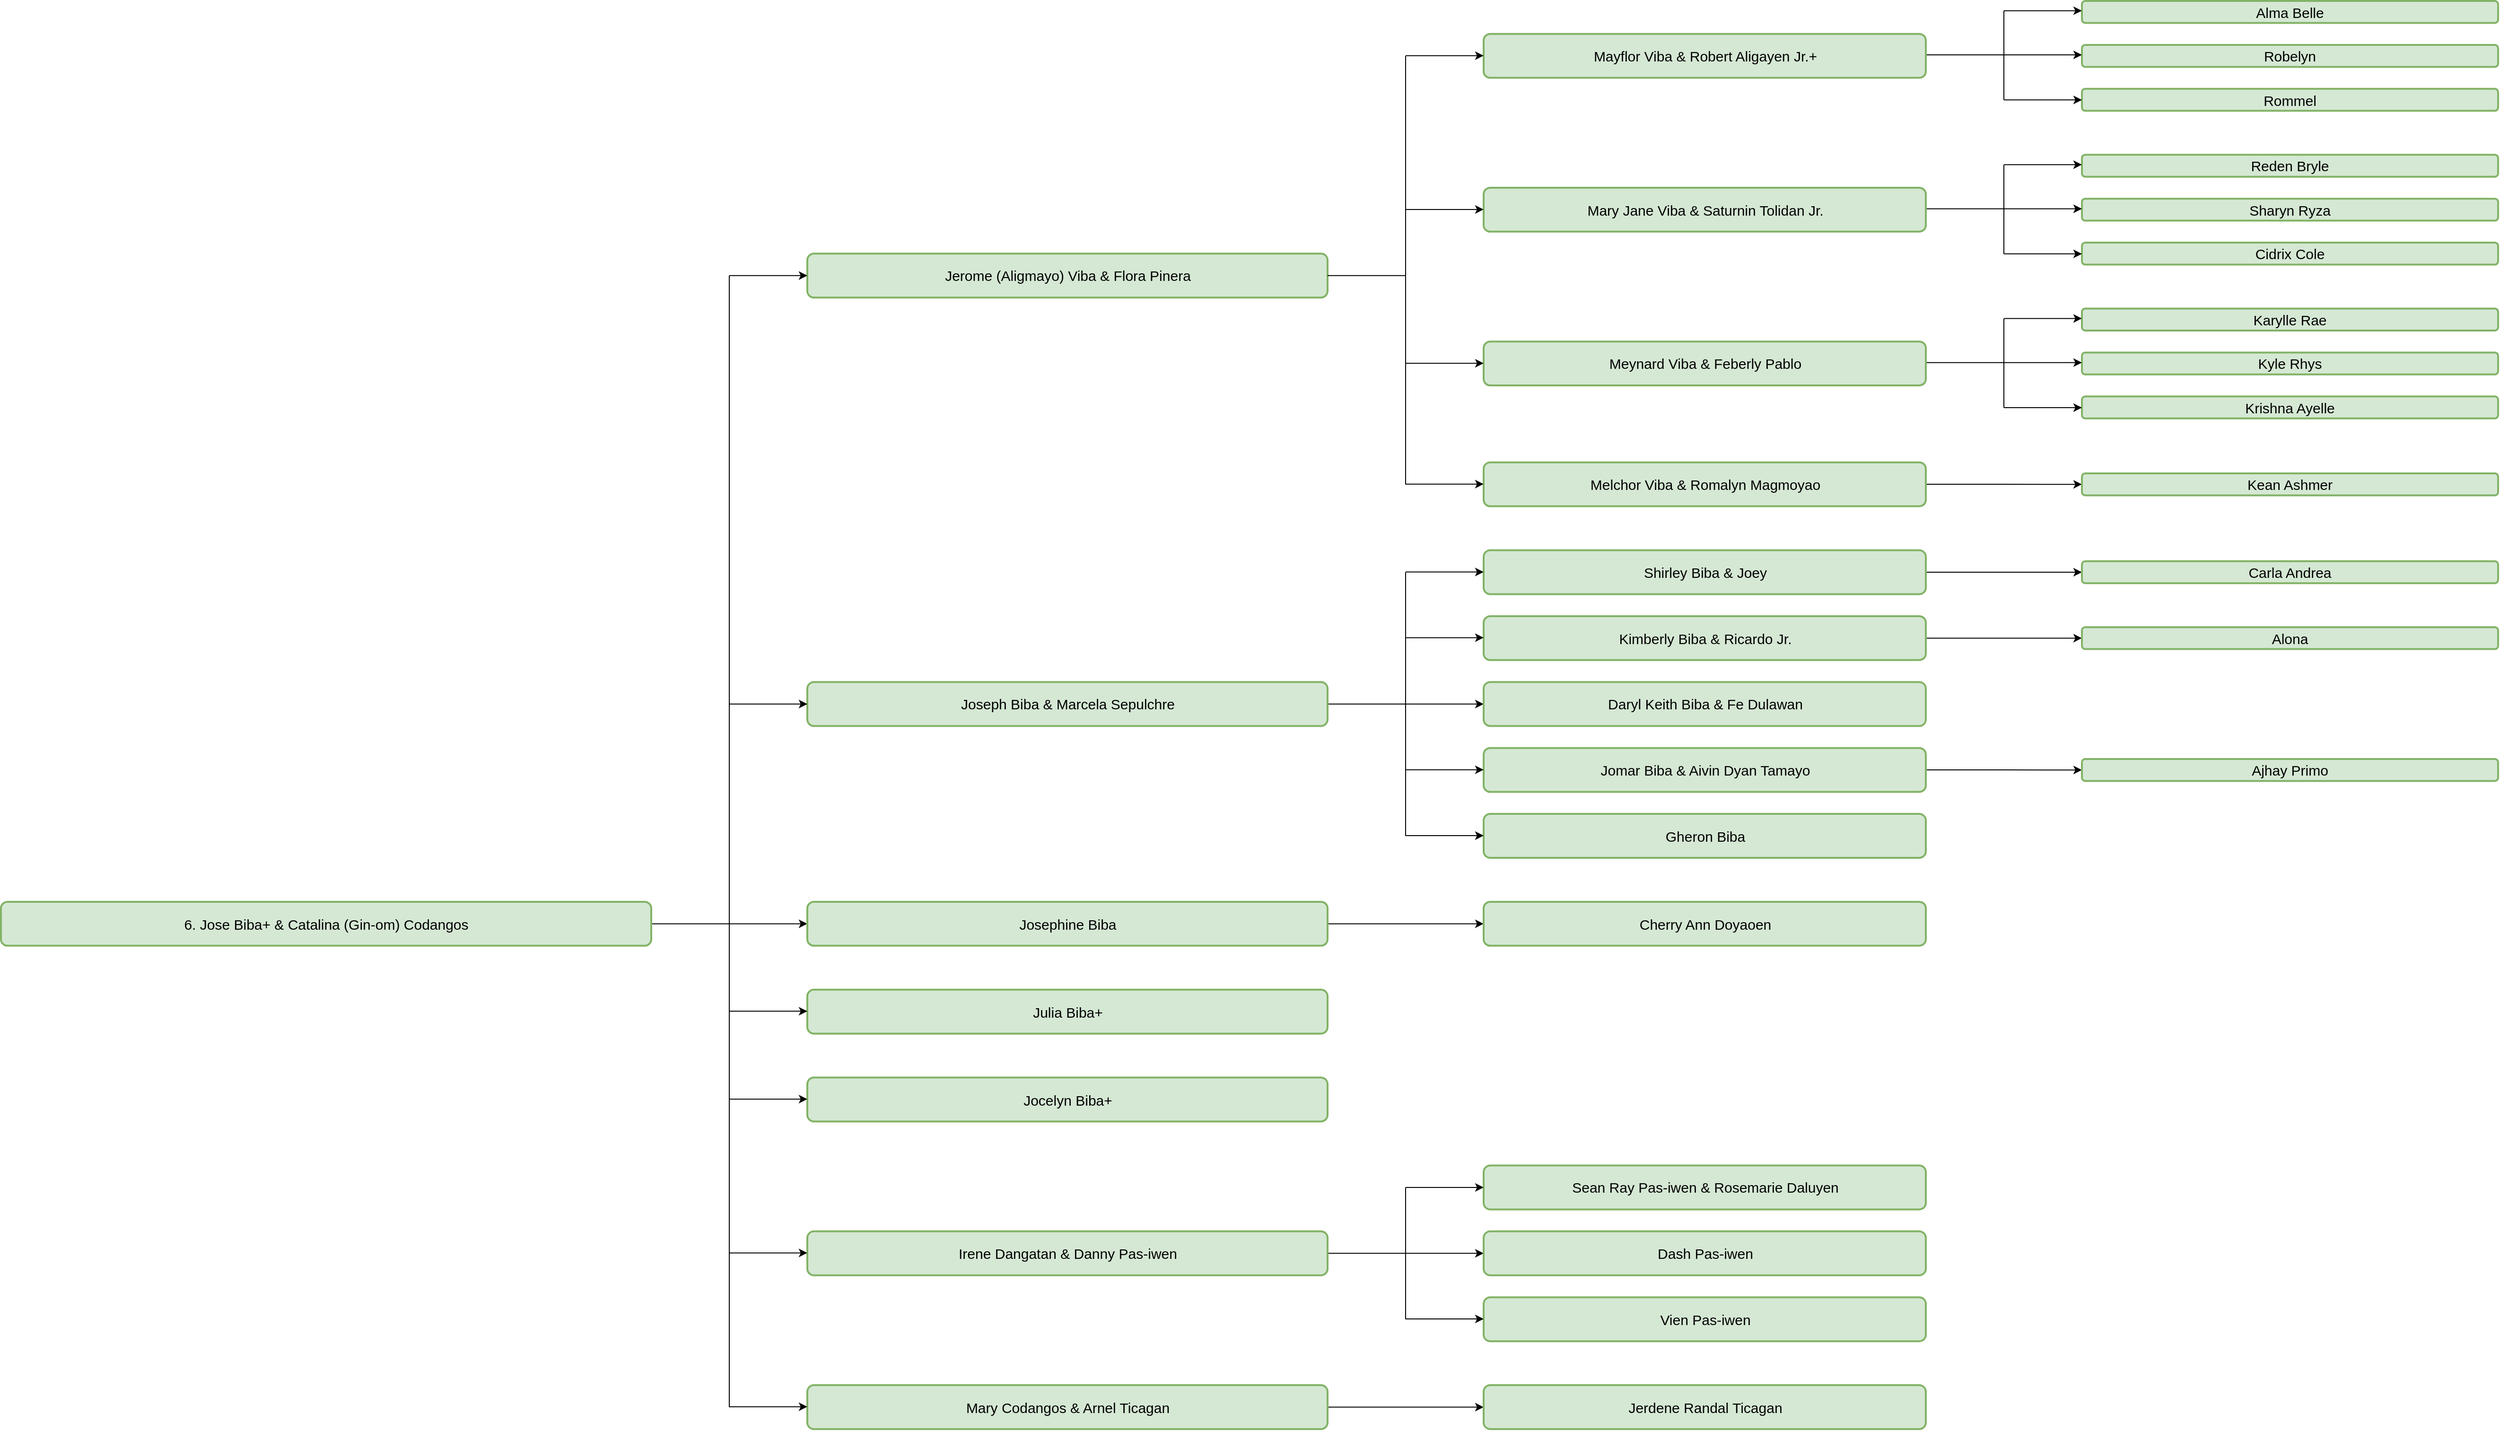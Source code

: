 <mxfile version="28.0.6">
  <diagram name="Page-1" id="Qc2j29BkZQCwujwfNHXb">
    <mxGraphModel dx="3346" dy="1666" grid="1" gridSize="10" guides="1" tooltips="1" connect="1" arrows="1" fold="1" page="1" pageScale="1" pageWidth="1400" pageHeight="850" math="0" shadow="0">
      <root>
        <mxCell id="0" />
        <mxCell id="1" parent="0" />
        <mxCell id="SV1iWKQyEt_5T4Ba0Pqm-78" value="" style="group" vertex="1" connectable="0" parent="1">
          <mxGeometry x="80" y="80" width="2640" height="1510" as="geometry" />
        </mxCell>
        <mxCell id="SV1iWKQyEt_5T4Ba0Pqm-1" value="" style="edgeStyle=orthogonalEdgeStyle;rounded=0;orthogonalLoop=1;jettySize=auto;html=1;fontFamily=Helvetica;fontSize=12;fontColor=default;" edge="1" parent="SV1iWKQyEt_5T4Ba0Pqm-78" source="SV1iWKQyEt_5T4Ba0Pqm-2" target="SV1iWKQyEt_5T4Ba0Pqm-56">
          <mxGeometry relative="1" as="geometry" />
        </mxCell>
        <mxCell id="SV1iWKQyEt_5T4Ba0Pqm-2" value="6.&amp;nbsp;Jose Biba+ &amp;amp; Catalina (Gin-om) Codangos" style="rounded=1;whiteSpace=wrap;html=1;strokeColor=#82b366;fillColor=#d5e8d4;strokeWidth=2;fontSize=15;" vertex="1" parent="SV1iWKQyEt_5T4Ba0Pqm-78">
          <mxGeometry y="952.462" width="687.5" height="46.462" as="geometry" />
        </mxCell>
        <mxCell id="SV1iWKQyEt_5T4Ba0Pqm-3" value="Alma Belle" style="rounded=1;whiteSpace=wrap;html=1;fillColor=#d5e8d4;strokeColor=#82b366;strokeWidth=2;fontSize=15;" vertex="1" parent="SV1iWKQyEt_5T4Ba0Pqm-78">
          <mxGeometry x="2200.0" width="440.0" height="23.231" as="geometry" />
        </mxCell>
        <mxCell id="SV1iWKQyEt_5T4Ba0Pqm-4" value="Robelyn" style="rounded=1;whiteSpace=wrap;html=1;fillColor=#d5e8d4;strokeColor=#82b366;strokeWidth=2;fontSize=15;" vertex="1" parent="SV1iWKQyEt_5T4Ba0Pqm-78">
          <mxGeometry x="2200.0" y="46.462" width="440.0" height="23.231" as="geometry" />
        </mxCell>
        <mxCell id="SV1iWKQyEt_5T4Ba0Pqm-5" value="Rommel" style="rounded=1;whiteSpace=wrap;html=1;fillColor=#d5e8d4;strokeColor=#82b366;strokeWidth=2;fontSize=15;" vertex="1" parent="SV1iWKQyEt_5T4Ba0Pqm-78">
          <mxGeometry x="2200.0" y="92.923" width="440.0" height="23.231" as="geometry" />
        </mxCell>
        <mxCell id="SV1iWKQyEt_5T4Ba0Pqm-6" value="" style="endArrow=classic;html=1;rounded=0;fontFamily=Helvetica;fontSize=12;fontColor=default;" edge="1" parent="SV1iWKQyEt_5T4Ba0Pqm-78">
          <mxGeometry width="50" height="50" relative="1" as="geometry">
            <mxPoint x="2117.5" y="10.314" as="sourcePoint" />
            <mxPoint x="2200.0" y="10.314" as="targetPoint" />
          </mxGeometry>
        </mxCell>
        <mxCell id="SV1iWKQyEt_5T4Ba0Pqm-7" value="" style="endArrow=classic;html=1;rounded=0;fontFamily=Helvetica;fontSize=12;fontColor=default;" edge="1" parent="SV1iWKQyEt_5T4Ba0Pqm-78">
          <mxGeometry width="50" height="50" relative="1" as="geometry">
            <mxPoint x="2117.5" y="104.62" as="sourcePoint" />
            <mxPoint x="2200.0" y="104.62" as="targetPoint" />
          </mxGeometry>
        </mxCell>
        <mxCell id="SV1iWKQyEt_5T4Ba0Pqm-8" value="" style="endArrow=none;html=1;rounded=0;fontFamily=Helvetica;fontSize=12;fontColor=default;" edge="1" parent="SV1iWKQyEt_5T4Ba0Pqm-78">
          <mxGeometry width="50" height="50" relative="1" as="geometry">
            <mxPoint x="2117.5" y="104.62" as="sourcePoint" />
            <mxPoint x="2117.5" y="10.535" as="targetPoint" />
          </mxGeometry>
        </mxCell>
        <mxCell id="SV1iWKQyEt_5T4Ba0Pqm-9" value="" style="endArrow=classic;html=1;rounded=0;fontFamily=Helvetica;fontSize=12;fontColor=default;exitX=1;exitY=0.5;exitDx=0;exitDy=0;entryX=0;entryY=0.5;entryDx=0;entryDy=0;" edge="1" parent="SV1iWKQyEt_5T4Ba0Pqm-78">
          <mxGeometry width="50" height="50" relative="1" as="geometry">
            <mxPoint x="2035.0" y="56.997" as="sourcePoint" />
            <mxPoint x="2200.0" y="56.997" as="targetPoint" />
          </mxGeometry>
        </mxCell>
        <mxCell id="SV1iWKQyEt_5T4Ba0Pqm-10" value="Mayflor Viba &amp; Robert Aligayen Jr.+" style="rounded=1;whiteSpace=wrap;html=1;fillColor=#d5e8d4;strokeColor=#82b366;strokeWidth=2;fontSize=15;" vertex="1" parent="SV1iWKQyEt_5T4Ba0Pqm-78">
          <mxGeometry x="1567.5" y="34.846" width="467.5" height="46.462" as="geometry" />
        </mxCell>
        <mxCell id="SV1iWKQyEt_5T4Ba0Pqm-11" value="Jerome (Aligmayo) Viba &amp; Flora Pinera" style="whiteSpace=wrap;html=1;rounded=1;strokeColor=#82b366;fillColor=#d5e8d4;strokeWidth=2;fontSize=15;" vertex="1" parent="SV1iWKQyEt_5T4Ba0Pqm-78">
          <mxGeometry x="852.5" y="267.154" width="550.0" height="46.462" as="geometry" />
        </mxCell>
        <mxCell id="SV1iWKQyEt_5T4Ba0Pqm-12" value="Reden Bryle" style="rounded=1;whiteSpace=wrap;html=1;fillColor=#d5e8d4;strokeColor=#82b366;strokeWidth=2;fontSize=15;" vertex="1" parent="SV1iWKQyEt_5T4Ba0Pqm-78">
          <mxGeometry x="2200.0" y="162.615" width="440.0" height="23.231" as="geometry" />
        </mxCell>
        <mxCell id="SV1iWKQyEt_5T4Ba0Pqm-13" value="Sharyn Ryza" style="rounded=1;whiteSpace=wrap;html=1;fillColor=#d5e8d4;strokeColor=#82b366;strokeWidth=2;fontSize=15;" vertex="1" parent="SV1iWKQyEt_5T4Ba0Pqm-78">
          <mxGeometry x="2200.0" y="209.077" width="440.0" height="23.231" as="geometry" />
        </mxCell>
        <mxCell id="SV1iWKQyEt_5T4Ba0Pqm-14" value="Cidrix Cole" style="rounded=1;whiteSpace=wrap;html=1;fillColor=#d5e8d4;strokeColor=#82b366;strokeWidth=2;fontSize=15;" vertex="1" parent="SV1iWKQyEt_5T4Ba0Pqm-78">
          <mxGeometry x="2200.0" y="255.538" width="440.0" height="23.231" as="geometry" />
        </mxCell>
        <mxCell id="SV1iWKQyEt_5T4Ba0Pqm-15" value="" style="endArrow=classic;html=1;rounded=0;fontFamily=Helvetica;fontSize=12;fontColor=default;" edge="1" parent="SV1iWKQyEt_5T4Ba0Pqm-78">
          <mxGeometry width="50" height="50" relative="1" as="geometry">
            <mxPoint x="2117.5" y="173.104" as="sourcePoint" />
            <mxPoint x="2200.0" y="173.104" as="targetPoint" />
          </mxGeometry>
        </mxCell>
        <mxCell id="SV1iWKQyEt_5T4Ba0Pqm-16" value="" style="endArrow=classic;html=1;rounded=0;fontFamily=Helvetica;fontSize=12;fontColor=default;" edge="1" parent="SV1iWKQyEt_5T4Ba0Pqm-78">
          <mxGeometry width="50" height="50" relative="1" as="geometry">
            <mxPoint x="2117.5" y="267.409" as="sourcePoint" />
            <mxPoint x="2200.0" y="267.409" as="targetPoint" />
          </mxGeometry>
        </mxCell>
        <mxCell id="SV1iWKQyEt_5T4Ba0Pqm-17" value="" style="endArrow=none;html=1;rounded=0;fontFamily=Helvetica;fontSize=12;fontColor=default;" edge="1" parent="SV1iWKQyEt_5T4Ba0Pqm-78">
          <mxGeometry width="50" height="50" relative="1" as="geometry">
            <mxPoint x="2117.5" y="267.409" as="sourcePoint" />
            <mxPoint x="2117.5" y="173.325" as="targetPoint" />
          </mxGeometry>
        </mxCell>
        <mxCell id="SV1iWKQyEt_5T4Ba0Pqm-18" value="" style="endArrow=classic;html=1;rounded=0;fontFamily=Helvetica;fontSize=12;fontColor=default;exitX=1;exitY=0.5;exitDx=0;exitDy=0;entryX=0;entryY=0.5;entryDx=0;entryDy=0;" edge="1" parent="SV1iWKQyEt_5T4Ba0Pqm-78">
          <mxGeometry width="50" height="50" relative="1" as="geometry">
            <mxPoint x="2035.0" y="219.786" as="sourcePoint" />
            <mxPoint x="2200.0" y="219.786" as="targetPoint" />
          </mxGeometry>
        </mxCell>
        <mxCell id="SV1iWKQyEt_5T4Ba0Pqm-19" value="Mary Jane Viba &amp; Saturnin Tolidan Jr." style="rounded=1;whiteSpace=wrap;html=1;fillColor=#d5e8d4;strokeColor=#82b366;strokeWidth=2;fontSize=15;" vertex="1" parent="SV1iWKQyEt_5T4Ba0Pqm-78">
          <mxGeometry x="1567.5" y="197.462" width="467.5" height="46.462" as="geometry" />
        </mxCell>
        <mxCell id="SV1iWKQyEt_5T4Ba0Pqm-20" value="Karylle Rae" style="rounded=1;whiteSpace=wrap;html=1;fillColor=#d5e8d4;strokeColor=#82b366;strokeWidth=2;fontSize=15;" vertex="1" parent="SV1iWKQyEt_5T4Ba0Pqm-78">
          <mxGeometry x="2200.0" y="325.231" width="440.0" height="23.231" as="geometry" />
        </mxCell>
        <mxCell id="SV1iWKQyEt_5T4Ba0Pqm-21" value="Kyle Rhys" style="rounded=1;whiteSpace=wrap;html=1;fillColor=#d5e8d4;strokeColor=#82b366;strokeWidth=2;fontSize=15;" vertex="1" parent="SV1iWKQyEt_5T4Ba0Pqm-78">
          <mxGeometry x="2200.0" y="371.692" width="440.0" height="23.231" as="geometry" />
        </mxCell>
        <mxCell id="SV1iWKQyEt_5T4Ba0Pqm-22" value="Krishna Ayelle" style="rounded=1;whiteSpace=wrap;html=1;fillColor=#d5e8d4;strokeColor=#82b366;strokeWidth=2;fontSize=15;" vertex="1" parent="SV1iWKQyEt_5T4Ba0Pqm-78">
          <mxGeometry x="2200.0" y="418.154" width="440.0" height="23.231" as="geometry" />
        </mxCell>
        <mxCell id="SV1iWKQyEt_5T4Ba0Pqm-23" value="" style="endArrow=classic;html=1;rounded=0;fontFamily=Helvetica;fontSize=12;fontColor=default;" edge="1" parent="SV1iWKQyEt_5T4Ba0Pqm-78">
          <mxGeometry width="50" height="50" relative="1" as="geometry">
            <mxPoint x="2117.5" y="335.719" as="sourcePoint" />
            <mxPoint x="2200.0" y="335.719" as="targetPoint" />
          </mxGeometry>
        </mxCell>
        <mxCell id="SV1iWKQyEt_5T4Ba0Pqm-24" value="" style="endArrow=classic;html=1;rounded=0;fontFamily=Helvetica;fontSize=12;fontColor=default;" edge="1" parent="SV1iWKQyEt_5T4Ba0Pqm-78">
          <mxGeometry width="50" height="50" relative="1" as="geometry">
            <mxPoint x="2117.5" y="430.025" as="sourcePoint" />
            <mxPoint x="2200.0" y="430.025" as="targetPoint" />
          </mxGeometry>
        </mxCell>
        <mxCell id="SV1iWKQyEt_5T4Ba0Pqm-25" value="" style="endArrow=none;html=1;rounded=0;fontFamily=Helvetica;fontSize=12;fontColor=default;" edge="1" parent="SV1iWKQyEt_5T4Ba0Pqm-78">
          <mxGeometry width="50" height="50" relative="1" as="geometry">
            <mxPoint x="2117.5" y="430.025" as="sourcePoint" />
            <mxPoint x="2117.5" y="335.94" as="targetPoint" />
          </mxGeometry>
        </mxCell>
        <mxCell id="SV1iWKQyEt_5T4Ba0Pqm-26" value="" style="endArrow=classic;html=1;rounded=0;fontFamily=Helvetica;fontSize=12;fontColor=default;exitX=1;exitY=0.5;exitDx=0;exitDy=0;entryX=0;entryY=0.5;entryDx=0;entryDy=0;" edge="1" parent="SV1iWKQyEt_5T4Ba0Pqm-78">
          <mxGeometry width="50" height="50" relative="1" as="geometry">
            <mxPoint x="2035.0" y="382.402" as="sourcePoint" />
            <mxPoint x="2200.0" y="382.402" as="targetPoint" />
          </mxGeometry>
        </mxCell>
        <mxCell id="SV1iWKQyEt_5T4Ba0Pqm-27" value="Meynard Viba &amp; Feberly Pablo" style="rounded=1;whiteSpace=wrap;html=1;fillColor=#d5e8d4;strokeColor=#82b366;strokeWidth=2;fontSize=15;" vertex="1" parent="SV1iWKQyEt_5T4Ba0Pqm-78">
          <mxGeometry x="1567.5" y="360.077" width="467.5" height="46.462" as="geometry" />
        </mxCell>
        <mxCell id="SV1iWKQyEt_5T4Ba0Pqm-28" value="" style="edgeStyle=orthogonalEdgeStyle;rounded=0;orthogonalLoop=1;jettySize=auto;html=1;fontFamily=Helvetica;fontSize=12;fontColor=default;" edge="1" parent="SV1iWKQyEt_5T4Ba0Pqm-78" source="SV1iWKQyEt_5T4Ba0Pqm-29" target="SV1iWKQyEt_5T4Ba0Pqm-30">
          <mxGeometry relative="1" as="geometry" />
        </mxCell>
        <mxCell id="SV1iWKQyEt_5T4Ba0Pqm-29" value="Melchor Viba &amp;amp; Romalyn Magmoyao" style="rounded=1;whiteSpace=wrap;html=1;fillColor=#d5e8d4;strokeColor=#82b366;strokeWidth=2;fontSize=15;" vertex="1" parent="SV1iWKQyEt_5T4Ba0Pqm-78">
          <mxGeometry x="1567.5" y="487.846" width="467.5" height="46.462" as="geometry" />
        </mxCell>
        <mxCell id="SV1iWKQyEt_5T4Ba0Pqm-30" value="Kean Ashmer" style="rounded=1;whiteSpace=wrap;html=1;fillColor=#d5e8d4;strokeColor=#82b366;strokeWidth=2;fontSize=15;" vertex="1" parent="SV1iWKQyEt_5T4Ba0Pqm-78">
          <mxGeometry x="2200.0" y="499.462" width="440.0" height="23.231" as="geometry" />
        </mxCell>
        <mxCell id="SV1iWKQyEt_5T4Ba0Pqm-31" value="" style="endArrow=classic;html=1;rounded=0;fontFamily=Helvetica;fontSize=12;fontColor=default;" edge="1" parent="SV1iWKQyEt_5T4Ba0Pqm-78">
          <mxGeometry width="50" height="50" relative="1" as="geometry">
            <mxPoint x="1485" y="57.856" as="sourcePoint" />
            <mxPoint x="1567.5" y="57.856" as="targetPoint" />
          </mxGeometry>
        </mxCell>
        <mxCell id="SV1iWKQyEt_5T4Ba0Pqm-32" value="" style="endArrow=classic;html=1;rounded=0;fontFamily=Helvetica;fontSize=12;fontColor=default;" edge="1" parent="SV1iWKQyEt_5T4Ba0Pqm-78">
          <mxGeometry width="50" height="50" relative="1" as="geometry">
            <mxPoint x="1485" y="220.472" as="sourcePoint" />
            <mxPoint x="1567.5" y="220.472" as="targetPoint" />
          </mxGeometry>
        </mxCell>
        <mxCell id="SV1iWKQyEt_5T4Ba0Pqm-33" value="" style="endArrow=classic;html=1;rounded=0;fontFamily=Helvetica;fontSize=12;fontColor=default;" edge="1" parent="SV1iWKQyEt_5T4Ba0Pqm-78">
          <mxGeometry width="50" height="50" relative="1" as="geometry">
            <mxPoint x="1485" y="383.087" as="sourcePoint" />
            <mxPoint x="1567.5" y="383.087" as="targetPoint" />
          </mxGeometry>
        </mxCell>
        <mxCell id="SV1iWKQyEt_5T4Ba0Pqm-34" value="" style="endArrow=classic;html=1;rounded=0;fontFamily=Helvetica;fontSize=12;fontColor=default;" edge="1" parent="SV1iWKQyEt_5T4Ba0Pqm-78">
          <mxGeometry width="50" height="50" relative="1" as="geometry">
            <mxPoint x="1485" y="510.856" as="sourcePoint" />
            <mxPoint x="1567.5" y="510.856" as="targetPoint" />
          </mxGeometry>
        </mxCell>
        <mxCell id="SV1iWKQyEt_5T4Ba0Pqm-35" value="" style="endArrow=none;html=1;rounded=0;fontFamily=Helvetica;fontSize=12;fontColor=default;" edge="1" parent="SV1iWKQyEt_5T4Ba0Pqm-78">
          <mxGeometry width="50" height="50" relative="1" as="geometry">
            <mxPoint x="1485" y="511.077" as="sourcePoint" />
            <mxPoint x="1485" y="58.077" as="targetPoint" />
          </mxGeometry>
        </mxCell>
        <mxCell id="SV1iWKQyEt_5T4Ba0Pqm-36" value="" style="endArrow=none;html=1;rounded=0;fontFamily=Helvetica;fontSize=12;fontColor=default;exitX=1;exitY=0.5;exitDx=0;exitDy=0;" edge="1" parent="SV1iWKQyEt_5T4Ba0Pqm-78" source="SV1iWKQyEt_5T4Ba0Pqm-11">
          <mxGeometry width="50" height="50" relative="1" as="geometry">
            <mxPoint x="1650" y="302" as="sourcePoint" />
            <mxPoint x="1485" y="290.385" as="targetPoint" />
          </mxGeometry>
        </mxCell>
        <mxCell id="SV1iWKQyEt_5T4Ba0Pqm-37" value="" style="edgeStyle=orthogonalEdgeStyle;rounded=0;orthogonalLoop=1;jettySize=auto;html=1;fontFamily=Helvetica;fontSize=12;fontColor=default;" edge="1" parent="SV1iWKQyEt_5T4Ba0Pqm-78" source="SV1iWKQyEt_5T4Ba0Pqm-38" target="SV1iWKQyEt_5T4Ba0Pqm-39">
          <mxGeometry relative="1" as="geometry" />
        </mxCell>
        <mxCell id="SV1iWKQyEt_5T4Ba0Pqm-38" value="Shirley Biba &amp; Joey" style="rounded=1;whiteSpace=wrap;html=1;fillColor=#d5e8d4;strokeColor=#82b366;strokeWidth=2;fontSize=15;" vertex="1" parent="SV1iWKQyEt_5T4Ba0Pqm-78">
          <mxGeometry x="1567.5" y="580.769" width="467.5" height="46.462" as="geometry" />
        </mxCell>
        <mxCell id="SV1iWKQyEt_5T4Ba0Pqm-39" value="Carla Andrea" style="rounded=1;whiteSpace=wrap;html=1;fillColor=#d5e8d4;strokeColor=#82b366;strokeWidth=2;fontSize=15;" vertex="1" parent="SV1iWKQyEt_5T4Ba0Pqm-78">
          <mxGeometry x="2200.0" y="592.385" width="440.0" height="23.231" as="geometry" />
        </mxCell>
        <mxCell id="SV1iWKQyEt_5T4Ba0Pqm-40" value="" style="edgeStyle=orthogonalEdgeStyle;rounded=0;orthogonalLoop=1;jettySize=auto;html=1;fontFamily=Helvetica;fontSize=12;fontColor=default;" edge="1" parent="SV1iWKQyEt_5T4Ba0Pqm-78" source="SV1iWKQyEt_5T4Ba0Pqm-41" target="SV1iWKQyEt_5T4Ba0Pqm-45">
          <mxGeometry relative="1" as="geometry" />
        </mxCell>
        <mxCell id="SV1iWKQyEt_5T4Ba0Pqm-41" value="Joseph Biba &amp; Marcela Sepulchre" style="whiteSpace=wrap;html=1;rounded=1;strokeColor=#82b366;fillColor=#d5e8d4;strokeWidth=2;fontSize=15;" vertex="1" parent="SV1iWKQyEt_5T4Ba0Pqm-78">
          <mxGeometry x="852.5" y="720.154" width="550.0" height="46.462" as="geometry" />
        </mxCell>
        <mxCell id="SV1iWKQyEt_5T4Ba0Pqm-42" value="" style="edgeStyle=orthogonalEdgeStyle;rounded=0;orthogonalLoop=1;jettySize=auto;html=1;fontFamily=Helvetica;fontSize=12;fontColor=default;" edge="1" parent="SV1iWKQyEt_5T4Ba0Pqm-78" source="SV1iWKQyEt_5T4Ba0Pqm-43" target="SV1iWKQyEt_5T4Ba0Pqm-44">
          <mxGeometry relative="1" as="geometry" />
        </mxCell>
        <mxCell id="SV1iWKQyEt_5T4Ba0Pqm-43" value="Kimberly Biba &amp;amp; Ricardo Jr." style="rounded=1;whiteSpace=wrap;html=1;fillColor=#d5e8d4;strokeColor=#82b366;strokeWidth=2;fontSize=15;" vertex="1" parent="SV1iWKQyEt_5T4Ba0Pqm-78">
          <mxGeometry x="1567.5" y="650.462" width="467.5" height="46.462" as="geometry" />
        </mxCell>
        <mxCell id="SV1iWKQyEt_5T4Ba0Pqm-44" value="Alona" style="rounded=1;whiteSpace=wrap;html=1;fillColor=#d5e8d4;strokeColor=#82b366;strokeWidth=2;fontSize=15;" vertex="1" parent="SV1iWKQyEt_5T4Ba0Pqm-78">
          <mxGeometry x="2200.0" y="662.077" width="440.0" height="23.231" as="geometry" />
        </mxCell>
        <mxCell id="SV1iWKQyEt_5T4Ba0Pqm-45" value="Daryl Keith Biba &amp;amp; Fe Dulawan" style="rounded=1;whiteSpace=wrap;html=1;fillColor=#d5e8d4;strokeColor=#82b366;strokeWidth=2;fontSize=15;" vertex="1" parent="SV1iWKQyEt_5T4Ba0Pqm-78">
          <mxGeometry x="1567.5" y="720.154" width="467.5" height="46.462" as="geometry" />
        </mxCell>
        <mxCell id="SV1iWKQyEt_5T4Ba0Pqm-46" value="" style="edgeStyle=orthogonalEdgeStyle;rounded=0;orthogonalLoop=1;jettySize=auto;html=1;fontFamily=Helvetica;fontSize=12;fontColor=default;" edge="1" parent="SV1iWKQyEt_5T4Ba0Pqm-78" source="SV1iWKQyEt_5T4Ba0Pqm-47" target="SV1iWKQyEt_5T4Ba0Pqm-48">
          <mxGeometry relative="1" as="geometry" />
        </mxCell>
        <mxCell id="SV1iWKQyEt_5T4Ba0Pqm-47" value="Jomar Biba &amp;amp; Aivin Dyan Tamayo" style="rounded=1;whiteSpace=wrap;html=1;fillColor=#d5e8d4;strokeColor=#82b366;strokeWidth=2;fontSize=15;" vertex="1" parent="SV1iWKQyEt_5T4Ba0Pqm-78">
          <mxGeometry x="1567.5" y="789.846" width="467.5" height="46.462" as="geometry" />
        </mxCell>
        <mxCell id="SV1iWKQyEt_5T4Ba0Pqm-48" value="Ajhay Primo" style="rounded=1;whiteSpace=wrap;html=1;fillColor=#d5e8d4;strokeColor=#82b366;strokeWidth=2;fontSize=15;" vertex="1" parent="SV1iWKQyEt_5T4Ba0Pqm-78">
          <mxGeometry x="2200.0" y="801.462" width="440.0" height="23.231" as="geometry" />
        </mxCell>
        <mxCell id="SV1iWKQyEt_5T4Ba0Pqm-49" value="Gheron Biba" style="rounded=1;whiteSpace=wrap;html=1;fillColor=#d5e8d4;strokeColor=#82b366;strokeWidth=2;fontSize=15;" vertex="1" parent="SV1iWKQyEt_5T4Ba0Pqm-78">
          <mxGeometry x="1567.5" y="859.538" width="467.5" height="46.462" as="geometry" />
        </mxCell>
        <mxCell id="SV1iWKQyEt_5T4Ba0Pqm-50" value="" style="endArrow=classic;html=1;rounded=0;fontFamily=Helvetica;fontSize=12;fontColor=default;" edge="1" parent="SV1iWKQyEt_5T4Ba0Pqm-78">
          <mxGeometry width="50" height="50" relative="1" as="geometry">
            <mxPoint x="1485" y="603.768" as="sourcePoint" />
            <mxPoint x="1567.5" y="603.768" as="targetPoint" />
          </mxGeometry>
        </mxCell>
        <mxCell id="SV1iWKQyEt_5T4Ba0Pqm-51" value="" style="endArrow=classic;html=1;rounded=0;fontFamily=Helvetica;fontSize=12;fontColor=default;" edge="1" parent="SV1iWKQyEt_5T4Ba0Pqm-78">
          <mxGeometry width="50" height="50" relative="1" as="geometry">
            <mxPoint x="1485" y="673.239" as="sourcePoint" />
            <mxPoint x="1567.5" y="673.239" as="targetPoint" />
          </mxGeometry>
        </mxCell>
        <mxCell id="SV1iWKQyEt_5T4Ba0Pqm-52" value="" style="endArrow=classic;html=1;rounded=0;fontFamily=Helvetica;fontSize=12;fontColor=default;" edge="1" parent="SV1iWKQyEt_5T4Ba0Pqm-78">
          <mxGeometry width="50" height="50" relative="1" as="geometry">
            <mxPoint x="1485" y="812.845" as="sourcePoint" />
            <mxPoint x="1567.5" y="812.845" as="targetPoint" />
          </mxGeometry>
        </mxCell>
        <mxCell id="SV1iWKQyEt_5T4Ba0Pqm-53" value="" style="endArrow=classic;html=1;rounded=0;fontFamily=Helvetica;fontSize=12;fontColor=default;" edge="1" parent="SV1iWKQyEt_5T4Ba0Pqm-78">
          <mxGeometry width="50" height="50" relative="1" as="geometry">
            <mxPoint x="1485" y="882.537" as="sourcePoint" />
            <mxPoint x="1567.5" y="882.537" as="targetPoint" />
          </mxGeometry>
        </mxCell>
        <mxCell id="SV1iWKQyEt_5T4Ba0Pqm-54" value="" style="endArrow=none;html=1;rounded=0;fontFamily=Helvetica;fontSize=12;fontColor=default;" edge="1" parent="SV1iWKQyEt_5T4Ba0Pqm-78">
          <mxGeometry width="50" height="50" relative="1" as="geometry">
            <mxPoint x="1485" y="882.769" as="sourcePoint" />
            <mxPoint x="1485" y="604" as="targetPoint" />
          </mxGeometry>
        </mxCell>
        <mxCell id="SV1iWKQyEt_5T4Ba0Pqm-55" value="" style="edgeStyle=orthogonalEdgeStyle;rounded=0;orthogonalLoop=1;jettySize=auto;html=1;fontFamily=Helvetica;fontSize=12;fontColor=default;" edge="1" parent="SV1iWKQyEt_5T4Ba0Pqm-78" source="SV1iWKQyEt_5T4Ba0Pqm-56" target="SV1iWKQyEt_5T4Ba0Pqm-57">
          <mxGeometry relative="1" as="geometry" />
        </mxCell>
        <mxCell id="SV1iWKQyEt_5T4Ba0Pqm-56" value="Josephine Biba" style="whiteSpace=wrap;html=1;rounded=1;strokeColor=#82b366;fillColor=#d5e8d4;strokeWidth=2;fontSize=15;" vertex="1" parent="SV1iWKQyEt_5T4Ba0Pqm-78">
          <mxGeometry x="852.5" y="952.462" width="550.0" height="46.462" as="geometry" />
        </mxCell>
        <mxCell id="SV1iWKQyEt_5T4Ba0Pqm-57" value="Cherry Ann Doyaoen" style="rounded=1;whiteSpace=wrap;html=1;fillColor=#d5e8d4;strokeColor=#82b366;strokeWidth=2;fontSize=15;" vertex="1" parent="SV1iWKQyEt_5T4Ba0Pqm-78">
          <mxGeometry x="1567.5" y="952.462" width="467.5" height="46.462" as="geometry" />
        </mxCell>
        <mxCell id="SV1iWKQyEt_5T4Ba0Pqm-58" value="Julia Biba+" style="whiteSpace=wrap;html=1;rounded=1;strokeColor=#82b366;fillColor=#d5e8d4;strokeWidth=2;fontSize=15;" vertex="1" parent="SV1iWKQyEt_5T4Ba0Pqm-78">
          <mxGeometry x="852.5" y="1045.385" width="550.0" height="46.462" as="geometry" />
        </mxCell>
        <mxCell id="SV1iWKQyEt_5T4Ba0Pqm-59" value="Jocelyn Biba+" style="whiteSpace=wrap;html=1;rounded=1;strokeColor=#82b366;fillColor=#d5e8d4;strokeWidth=2;fontSize=15;" vertex="1" parent="SV1iWKQyEt_5T4Ba0Pqm-78">
          <mxGeometry x="852.5" y="1138.308" width="550.0" height="46.462" as="geometry" />
        </mxCell>
        <mxCell id="SV1iWKQyEt_5T4Ba0Pqm-60" value="" style="edgeStyle=orthogonalEdgeStyle;rounded=0;orthogonalLoop=1;jettySize=auto;html=1;fontFamily=Helvetica;fontSize=12;fontColor=default;" edge="1" parent="SV1iWKQyEt_5T4Ba0Pqm-78" source="SV1iWKQyEt_5T4Ba0Pqm-61" target="SV1iWKQyEt_5T4Ba0Pqm-63">
          <mxGeometry relative="1" as="geometry" />
        </mxCell>
        <mxCell id="SV1iWKQyEt_5T4Ba0Pqm-61" value="Irene Dangatan &amp; Danny Pas-iwen" style="whiteSpace=wrap;html=1;rounded=1;strokeColor=#82b366;fillColor=#d5e8d4;strokeWidth=2;fontSize=15;" vertex="1" parent="SV1iWKQyEt_5T4Ba0Pqm-78">
          <mxGeometry x="852.5" y="1300.923" width="550.0" height="46.462" as="geometry" />
        </mxCell>
        <mxCell id="SV1iWKQyEt_5T4Ba0Pqm-62" value="Sean Ray Pas-iwen &amp;amp; Rosemarie Daluyen" style="rounded=1;whiteSpace=wrap;html=1;fillColor=#d5e8d4;strokeColor=#82b366;strokeWidth=2;fontSize=15;" vertex="1" parent="SV1iWKQyEt_5T4Ba0Pqm-78">
          <mxGeometry x="1567.5" y="1231.231" width="467.5" height="46.462" as="geometry" />
        </mxCell>
        <mxCell id="SV1iWKQyEt_5T4Ba0Pqm-63" value="Dash Pas-iwen" style="rounded=1;whiteSpace=wrap;html=1;fillColor=#d5e8d4;strokeColor=#82b366;strokeWidth=2;fontSize=15;" vertex="1" parent="SV1iWKQyEt_5T4Ba0Pqm-78">
          <mxGeometry x="1567.5" y="1300.923" width="467.5" height="46.462" as="geometry" />
        </mxCell>
        <mxCell id="SV1iWKQyEt_5T4Ba0Pqm-64" value="Vien Pas-iwen" style="rounded=1;whiteSpace=wrap;html=1;fillColor=#d5e8d4;strokeColor=#82b366;strokeWidth=2;fontSize=15;" vertex="1" parent="SV1iWKQyEt_5T4Ba0Pqm-78">
          <mxGeometry x="1567.5" y="1370.615" width="467.5" height="46.462" as="geometry" />
        </mxCell>
        <mxCell id="SV1iWKQyEt_5T4Ba0Pqm-65" value="" style="endArrow=classic;html=1;rounded=0;fontFamily=Helvetica;fontSize=12;fontColor=default;" edge="1" parent="SV1iWKQyEt_5T4Ba0Pqm-78">
          <mxGeometry width="50" height="50" relative="1" as="geometry">
            <mxPoint x="1485" y="1254.462" as="sourcePoint" />
            <mxPoint x="1567.5" y="1254.462" as="targetPoint" />
          </mxGeometry>
        </mxCell>
        <mxCell id="SV1iWKQyEt_5T4Ba0Pqm-66" value="" style="endArrow=classic;html=1;rounded=0;fontFamily=Helvetica;fontSize=12;fontColor=default;" edge="1" parent="SV1iWKQyEt_5T4Ba0Pqm-78">
          <mxGeometry width="50" height="50" relative="1" as="geometry">
            <mxPoint x="1485" y="1393.533" as="sourcePoint" />
            <mxPoint x="1567.5" y="1393.533" as="targetPoint" />
          </mxGeometry>
        </mxCell>
        <mxCell id="SV1iWKQyEt_5T4Ba0Pqm-67" value="" style="endArrow=none;html=1;rounded=0;fontFamily=Helvetica;fontSize=12;fontColor=default;" edge="1" parent="SV1iWKQyEt_5T4Ba0Pqm-78">
          <mxGeometry width="50" height="50" relative="1" as="geometry">
            <mxPoint x="1485" y="1393.846" as="sourcePoint" />
            <mxPoint x="1485" y="1254.462" as="targetPoint" />
          </mxGeometry>
        </mxCell>
        <mxCell id="SV1iWKQyEt_5T4Ba0Pqm-68" value="" style="edgeStyle=orthogonalEdgeStyle;rounded=0;orthogonalLoop=1;jettySize=auto;html=1;fontFamily=Helvetica;fontSize=12;fontColor=default;" edge="1" parent="SV1iWKQyEt_5T4Ba0Pqm-78" source="SV1iWKQyEt_5T4Ba0Pqm-69" target="SV1iWKQyEt_5T4Ba0Pqm-70">
          <mxGeometry relative="1" as="geometry" />
        </mxCell>
        <mxCell id="SV1iWKQyEt_5T4Ba0Pqm-69" value="Mary Codangos &amp; Arnel Ticagan" style="whiteSpace=wrap;html=1;rounded=1;strokeColor=#82b366;fillColor=#d5e8d4;strokeWidth=2;fontSize=15;" vertex="1" parent="SV1iWKQyEt_5T4Ba0Pqm-78">
          <mxGeometry x="852.5" y="1463.538" width="550.0" height="46.462" as="geometry" />
        </mxCell>
        <mxCell id="SV1iWKQyEt_5T4Ba0Pqm-70" value="Jerdene Randal Ticagan" style="rounded=1;whiteSpace=wrap;html=1;fillColor=#d5e8d4;strokeColor=#82b366;strokeWidth=2;fontSize=15;" vertex="1" parent="SV1iWKQyEt_5T4Ba0Pqm-78">
          <mxGeometry x="1567.5" y="1463.538" width="467.5" height="46.462" as="geometry" />
        </mxCell>
        <mxCell id="SV1iWKQyEt_5T4Ba0Pqm-71" value="" style="endArrow=classic;html=1;rounded=0;fontFamily=Helvetica;fontSize=12;fontColor=default;" edge="1" parent="SV1iWKQyEt_5T4Ba0Pqm-78">
          <mxGeometry width="50" height="50" relative="1" as="geometry">
            <mxPoint x="770" y="290.385" as="sourcePoint" />
            <mxPoint x="852.5" y="290.385" as="targetPoint" />
          </mxGeometry>
        </mxCell>
        <mxCell id="SV1iWKQyEt_5T4Ba0Pqm-72" value="" style="endArrow=classic;html=1;rounded=0;fontFamily=Helvetica;fontSize=12;fontColor=default;entryX=0;entryY=0.5;entryDx=0;entryDy=0;" edge="1" parent="SV1iWKQyEt_5T4Ba0Pqm-78" target="SV1iWKQyEt_5T4Ba0Pqm-41">
          <mxGeometry width="50" height="50" relative="1" as="geometry">
            <mxPoint x="770" y="743.385" as="sourcePoint" />
            <mxPoint x="852.5" y="755.0" as="targetPoint" />
          </mxGeometry>
        </mxCell>
        <mxCell id="SV1iWKQyEt_5T4Ba0Pqm-73" value="" style="endArrow=classic;html=1;rounded=0;fontFamily=Helvetica;fontSize=12;fontColor=default;" edge="1" parent="SV1iWKQyEt_5T4Ba0Pqm-78">
          <mxGeometry width="50" height="50" relative="1" as="geometry">
            <mxPoint x="770" y="1068.186" as="sourcePoint" />
            <mxPoint x="852.5" y="1068.186" as="targetPoint" />
          </mxGeometry>
        </mxCell>
        <mxCell id="SV1iWKQyEt_5T4Ba0Pqm-74" value="" style="endArrow=classic;html=1;rounded=0;fontFamily=Helvetica;fontSize=12;fontColor=default;" edge="1" parent="SV1iWKQyEt_5T4Ba0Pqm-78">
          <mxGeometry width="50" height="50" relative="1" as="geometry">
            <mxPoint x="770" y="1161.109" as="sourcePoint" />
            <mxPoint x="852.5" y="1161.109" as="targetPoint" />
          </mxGeometry>
        </mxCell>
        <mxCell id="SV1iWKQyEt_5T4Ba0Pqm-75" value="" style="endArrow=classic;html=1;rounded=0;fontFamily=Helvetica;fontSize=12;fontColor=default;" edge="1" parent="SV1iWKQyEt_5T4Ba0Pqm-78">
          <mxGeometry width="50" height="50" relative="1" as="geometry">
            <mxPoint x="770" y="1323.724" as="sourcePoint" />
            <mxPoint x="852.5" y="1323.724" as="targetPoint" />
          </mxGeometry>
        </mxCell>
        <mxCell id="SV1iWKQyEt_5T4Ba0Pqm-76" value="" style="endArrow=classic;html=1;rounded=0;fontFamily=Helvetica;fontSize=12;fontColor=default;" edge="1" parent="SV1iWKQyEt_5T4Ba0Pqm-78">
          <mxGeometry width="50" height="50" relative="1" as="geometry">
            <mxPoint x="770" y="1486.339" as="sourcePoint" />
            <mxPoint x="852.5" y="1486.339" as="targetPoint" />
          </mxGeometry>
        </mxCell>
        <mxCell id="SV1iWKQyEt_5T4Ba0Pqm-77" value="" style="endArrow=none;html=1;rounded=0;fontFamily=Helvetica;fontSize=12;fontColor=default;" edge="1" parent="SV1iWKQyEt_5T4Ba0Pqm-78">
          <mxGeometry width="50" height="50" relative="1" as="geometry">
            <mxPoint x="770" y="1486.769" as="sourcePoint" />
            <mxPoint x="770" y="290.385" as="targetPoint" />
          </mxGeometry>
        </mxCell>
      </root>
    </mxGraphModel>
  </diagram>
</mxfile>
